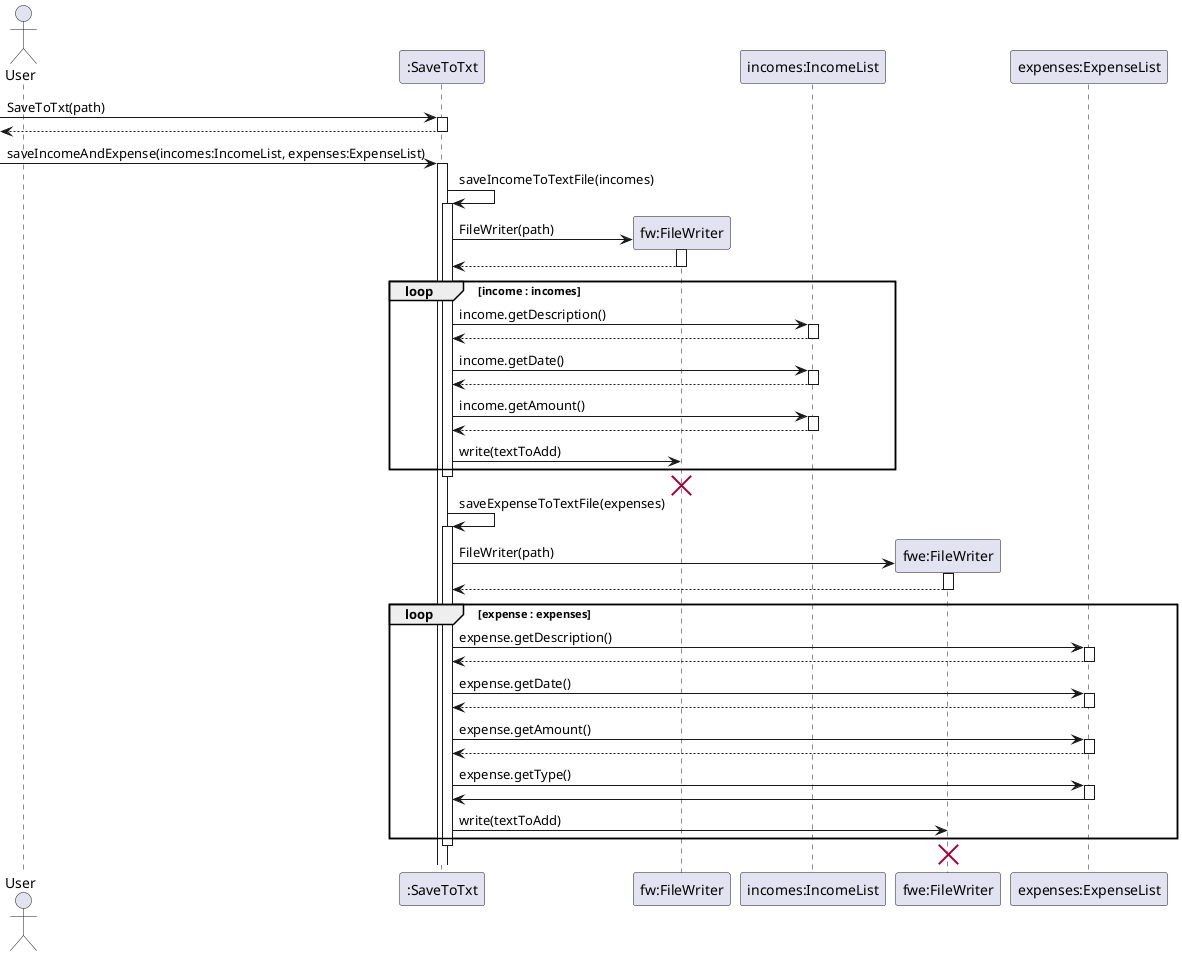 @startuml

actor User
-> ":SaveToTxt" : SaveToTxt(path)
create ":SaveToTxt"
Activate ":SaveToTxt"
<-- ":SaveToTxt"
Deactivate ":SaveToTxt"

 -> ":SaveToTxt" : saveIncomeAndExpense(incomes:IncomeList, expenses:ExpenseList)
Activate ":SaveToTxt"
":SaveToTxt" -> ":SaveToTxt" : saveIncomeToTextFile(incomes)
Activate ":SaveToTxt"
create "fw:FileWriter"
":SaveToTxt" -> "fw:FileWriter" : FileWriter(path)
activate "fw:FileWriter"
"fw:FileWriter" --> ":SaveToTxt"
deactivate "fw:FileWriter"
loop income : incomes
    ":SaveToTxt" -> "incomes:IncomeList" : income.getDescription()
    activate "incomes:IncomeList"
    "incomes:IncomeList" --> ":SaveToTxt"
    deactivate "incomes:IncomeList"
    ":SaveToTxt" -> "incomes:IncomeList" : income.getDate()
    activate "incomes:IncomeList"
    "incomes:IncomeList" --> ":SaveToTxt"
    deactivate "incomes:IncomeList"
    ":SaveToTxt" -> "incomes:IncomeList" : income.getAmount()
    activate "incomes:IncomeList"
    "incomes:IncomeList" --> ":SaveToTxt"
    deactivate "incomes:IncomeList"
    ":SaveToTxt" -> "fw:FileWriter": write(textToAdd)
end loop
Deactivate ":SaveToTxt"
destroy "fw:FileWriter"


":SaveToTxt" -> ":SaveToTxt" : saveExpenseToTextFile(expenses)
Activate ":SaveToTxt"
create "fwe:FileWriter"
":SaveToTxt" -> "fwe:FileWriter" : FileWriter(path)
activate "fwe:FileWriter"
"fwe:FileWriter" --> ":SaveToTxt"
deactivate "fwe:FileWriter"
loop expense : expenses
    ":SaveToTxt" -> "expenses:ExpenseList" : expense.getDescription()
    activate "expenses:ExpenseList"
    "expenses:ExpenseList" --> ":SaveToTxt"
    deactivate "expenses:ExpenseList"
    ":SaveToTxt" -> "expenses:ExpenseList" : expense.getDate()
    activate "expenses:ExpenseList"
    "expenses:ExpenseList" --> ":SaveToTxt"
    deactivate "expenses:ExpenseList"
    ":SaveToTxt" -> "expenses:ExpenseList" : expense.getAmount()
    activate "expenses:ExpenseList"
    "expenses:ExpenseList" --> ":SaveToTxt"
    deactivate "expenses:ExpenseList"
    ":SaveToTxt" -> "expenses:ExpenseList" : expense.getType()
    activate "expenses:ExpenseList"
    "expenses:ExpenseList" -> ":SaveToTxt"
    deactivate "expenses:ExpenseList"

    ":SaveToTxt" -> "fwe:FileWriter": write(textToAdd)
end loop
Deactivate ":SaveToTxt"
destroy "fwe:FileWriter"

@enduml